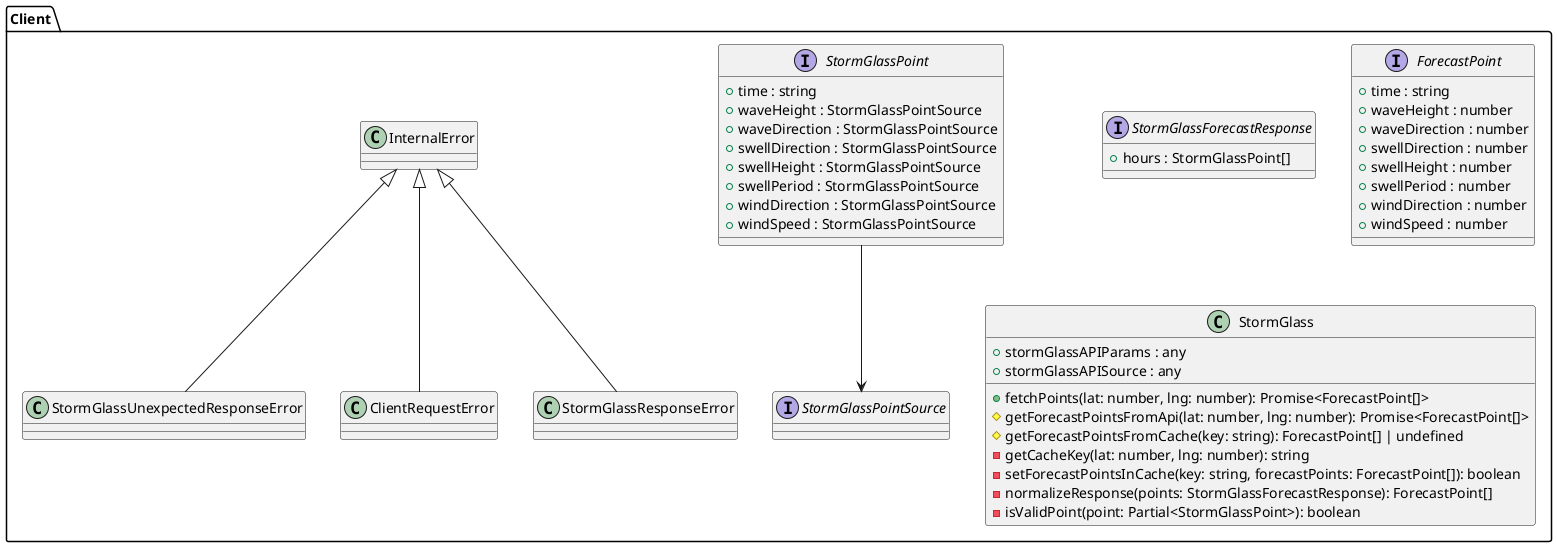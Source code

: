@startuml class

package Client {
interface StormGlassPointSource{

}

interface StormGlassPoint{
  +time : string
  +waveHeight : StormGlassPointSource
  +waveDirection : StormGlassPointSource
  +swellDirection : StormGlassPointSource
  +swellHeight : StormGlassPointSource
  +swellPeriod : StormGlassPointSource
  +windDirection : StormGlassPointSource
  +windSpeed : StormGlassPointSource
}

interface StormGlassForecastResponse{
  +hours : StormGlassPoint[]
}

interface ForecastPoint{
  +time : string
  +waveHeight : number
  +waveDirection : number
  +swellDirection : number
  +swellHeight : number
  +swellPeriod : number
  +windDirection : number
  +windSpeed : number
}

class StormGlassUnexpectedResponseError{

}

class InternalError{

}

class ClientRequestError{

}

class StormGlassResponseError{

}

class StormGlass{
  +stormGlassAPIParams : any
  +stormGlassAPISource : any
  +fetchPoints(lat: number, lng: number): Promise<ForecastPoint[]>
  #getForecastPointsFromApi(lat: number, lng: number): Promise<ForecastPoint[]>
  #getForecastPointsFromCache(key: string): ForecastPoint[] | undefined
  -getCacheKey(lat: number, lng: number): string
  -setForecastPointsInCache(key: string, forecastPoints: ForecastPoint[]): boolean
  -normalizeResponse(points: StormGlassForecastResponse): ForecastPoint[]
  -isValidPoint(point: Partial<StormGlassPoint>): boolean
}

StormGlassPoint --> StormGlassPointSource
InternalError <|-- StormGlassUnexpectedResponseError
InternalError <|-- ClientRequestError
InternalError <|-- StormGlassResponseError
}


@enduml